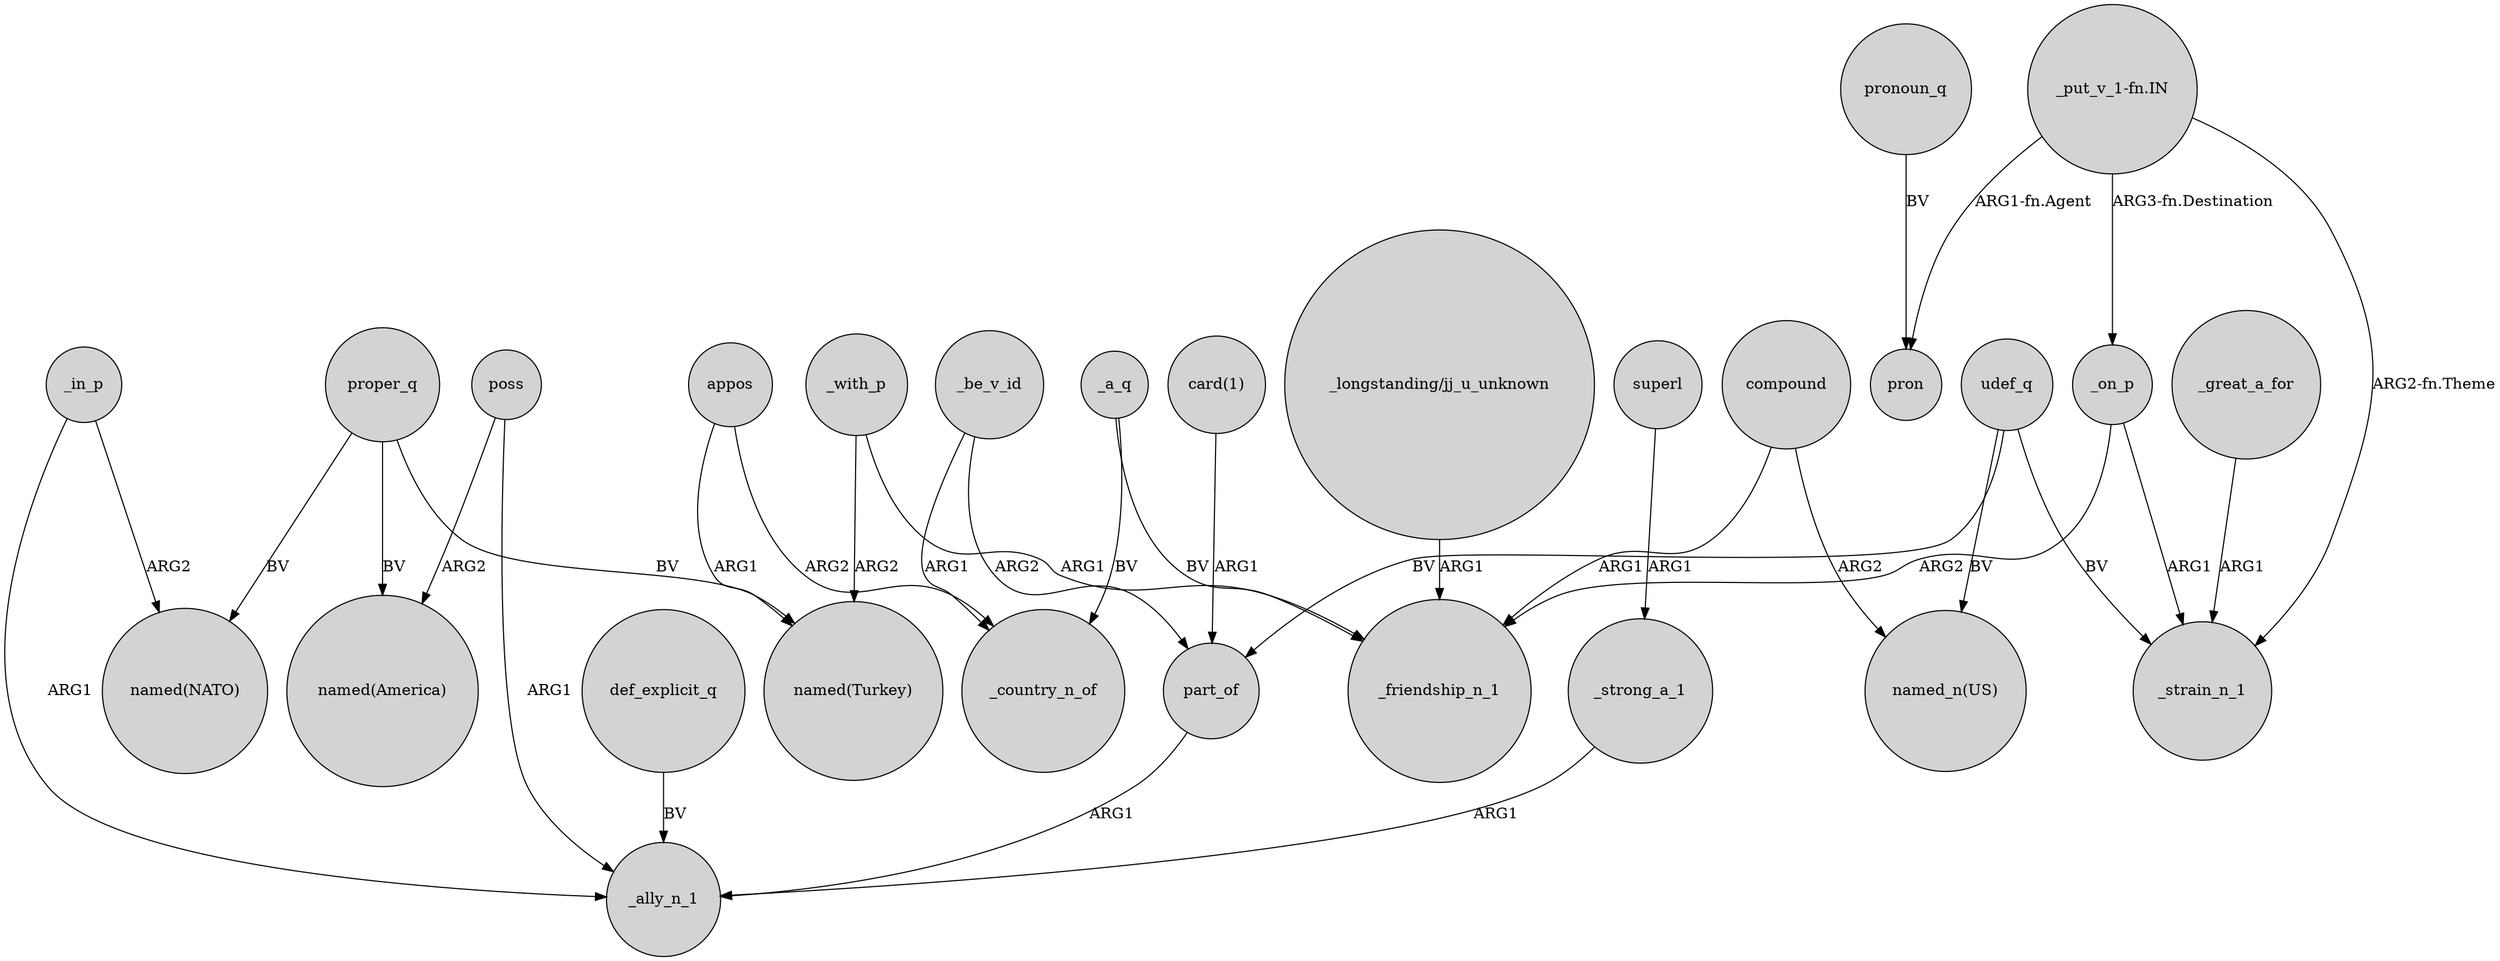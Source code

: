 digraph {
	node [shape=circle style=filled]
	_with_p -> "named(Turkey)" [label=ARG2]
	"_longstanding/jj_u_unknown" -> _friendship_n_1 [label=ARG1]
	"_put_v_1-fn.IN" -> pron [label="ARG1-fn.Agent"]
	_on_p -> _friendship_n_1 [label=ARG2]
	_on_p -> _strain_n_1 [label=ARG1]
	_in_p -> "named(NATO)" [label=ARG2]
	udef_q -> "named_n(US)" [label=BV]
	udef_q -> part_of [label=BV]
	proper_q -> "named(NATO)" [label=BV]
	_with_p -> _friendship_n_1 [label=ARG1]
	appos -> _country_n_of [label=ARG2]
	"_put_v_1-fn.IN" -> _on_p [label="ARG3-fn.Destination"]
	udef_q -> _strain_n_1 [label=BV]
	"_put_v_1-fn.IN" -> _strain_n_1 [label="ARG2-fn.Theme"]
	def_explicit_q -> _ally_n_1 [label=BV]
	_a_q -> _friendship_n_1 [label=BV]
	compound -> _friendship_n_1 [label=ARG1]
	compound -> "named_n(US)" [label=ARG2]
	poss -> _ally_n_1 [label=ARG1]
	pronoun_q -> pron [label=BV]
	poss -> "named(America)" [label=ARG2]
	_strong_a_1 -> _ally_n_1 [label=ARG1]
	_a_q -> _country_n_of [label=BV]
	"card(1)" -> part_of [label=ARG1]
	part_of -> _ally_n_1 [label=ARG1]
	proper_q -> "named(Turkey)" [label=BV]
	_great_a_for -> _strain_n_1 [label=ARG1]
	_in_p -> _ally_n_1 [label=ARG1]
	appos -> "named(Turkey)" [label=ARG1]
	_be_v_id -> part_of [label=ARG2]
	_be_v_id -> _country_n_of [label=ARG1]
	superl -> _strong_a_1 [label=ARG1]
	proper_q -> "named(America)" [label=BV]
}
